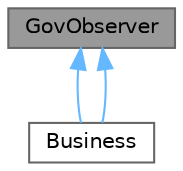 digraph "GovObserver"
{
 // LATEX_PDF_SIZE
  bgcolor="transparent";
  edge [fontname=Helvetica,fontsize=10,labelfontname=Helvetica,labelfontsize=10];
  node [fontname=Helvetica,fontsize=10,shape=box,height=0.2,width=0.4];
  Node1 [id="Node000001",label="GovObserver",height=0.2,width=0.4,color="gray40", fillcolor="grey60", style="filled", fontcolor="black",tooltip="Abstract base class for observers that monitor government changes."];
  Node1 -> Node2 [id="edge1_Node000001_Node000002",dir="back",color="steelblue1",style="solid",tooltip=" "];
  Node2 [id="Node000002",label="Business",height=0.2,width=0.4,color="gray40", fillcolor="white", style="filled",URL="$classBusiness.html",tooltip="Represents a business that observes government policies and updates its state accordingly."];
  Node1 -> Node2 [id="edge2_Node000001_Node000002",dir="back",color="steelblue1",style="solid",tooltip=" "];
}
